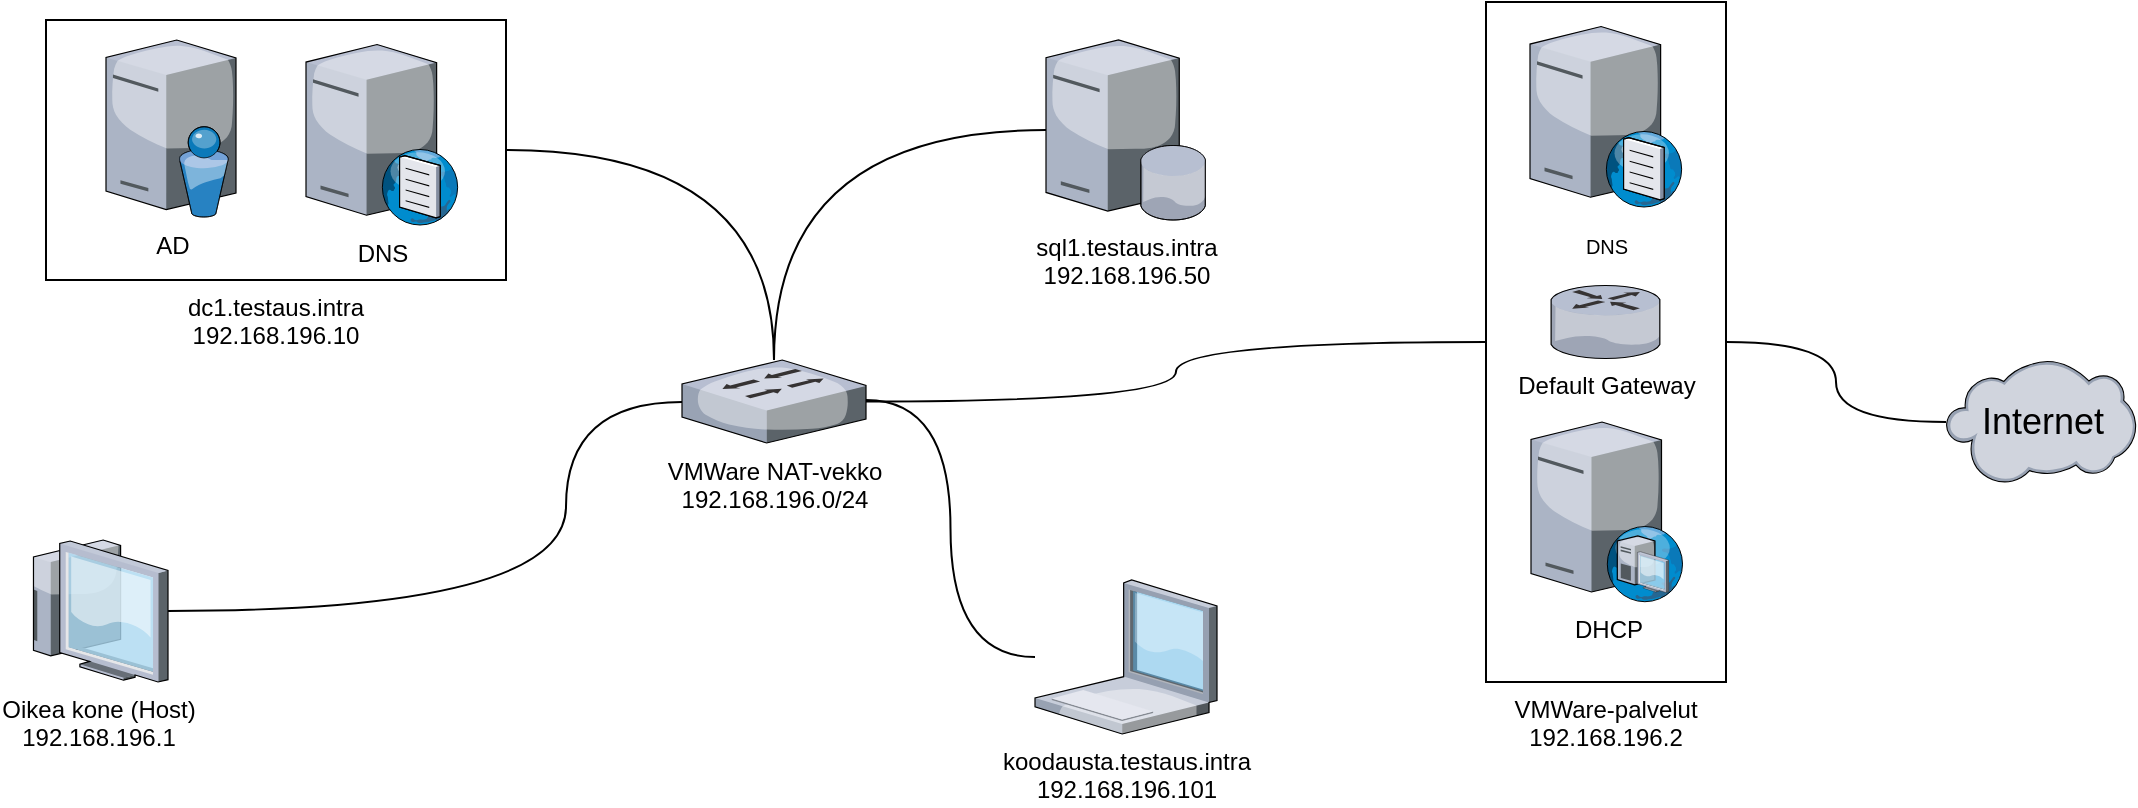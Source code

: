 <mxfile version="13.8.0" type="device"><diagram id="BIaAShzFwvJbJClMMbud" name="Page-1"><mxGraphModel dx="1422" dy="762" grid="1" gridSize="10" guides="1" tooltips="1" connect="1" arrows="1" fold="1" page="1" pageScale="1" pageWidth="1169" pageHeight="827" math="0" shadow="0"><root><mxCell id="0"/><mxCell id="1" parent="0"/><mxCell id="kpO8QVtsLrZW4dWQN_m0-22" style="edgeStyle=orthogonalEdgeStyle;curved=1;orthogonalLoop=1;jettySize=auto;html=1;endArrow=none;endFill=0;fontSize=12;" edge="1" parent="1" source="kpO8QVtsLrZW4dWQN_m0-2" target="kpO8QVtsLrZW4dWQN_m0-15"><mxGeometry relative="1" as="geometry"/></mxCell><mxCell id="kpO8QVtsLrZW4dWQN_m0-2" value="sql1.testaus.intra&lt;br&gt;192.168.196.50" style="verticalLabelPosition=bottom;aspect=fixed;html=1;verticalAlign=top;strokeColor=none;align=center;outlineConnect=0;shape=mxgraph.citrix.database_server;" vertex="1" parent="1"><mxGeometry x="600" y="50" width="80" height="90" as="geometry"/></mxCell><mxCell id="kpO8QVtsLrZW4dWQN_m0-3" value="Internet" style="verticalLabelPosition=middle;aspect=fixed;html=1;verticalAlign=middle;strokeColor=none;align=center;outlineConnect=0;shape=mxgraph.citrix.cloud;labelPosition=center;fontSize=18;" vertex="1" parent="1"><mxGeometry x="1050" y="210" width="95" height="62" as="geometry"/></mxCell><mxCell id="kpO8QVtsLrZW4dWQN_m0-13" value="" style="group" vertex="1" connectable="0" parent="1"><mxGeometry x="820" y="31" width="120" height="340" as="geometry"/></mxCell><mxCell id="kpO8QVtsLrZW4dWQN_m0-5" value="VMWare-palvelut&lt;br&gt;192.168.196.2" style="rounded=0;whiteSpace=wrap;html=1;fontSize=12;labelPosition=center;verticalLabelPosition=bottom;align=center;verticalAlign=top;" vertex="1" parent="kpO8QVtsLrZW4dWQN_m0-13"><mxGeometry width="120" height="340" as="geometry"/></mxCell><mxCell id="kpO8QVtsLrZW4dWQN_m0-4" value="Default Gateway" style="verticalLabelPosition=bottom;aspect=fixed;html=1;verticalAlign=top;strokeColor=none;align=center;outlineConnect=0;shape=mxgraph.citrix.router;fontSize=12;" vertex="1" parent="kpO8QVtsLrZW4dWQN_m0-13"><mxGeometry x="32.5" y="141.75" width="55" height="36.5" as="geometry"/></mxCell><mxCell id="kpO8QVtsLrZW4dWQN_m0-6" value="&lt;font size=&quot;1&quot;&gt;DNS&lt;/font&gt;" style="verticalLabelPosition=bottom;aspect=fixed;html=1;verticalAlign=top;strokeColor=none;align=center;outlineConnect=0;shape=mxgraph.citrix.dns_server;fontSize=18;" vertex="1" parent="kpO8QVtsLrZW4dWQN_m0-13"><mxGeometry x="22" y="10" width="76.5" height="92.5" as="geometry"/></mxCell><mxCell id="kpO8QVtsLrZW4dWQN_m0-7" value="DHCP" style="verticalLabelPosition=bottom;aspect=fixed;html=1;verticalAlign=top;strokeColor=none;align=center;outlineConnect=0;shape=mxgraph.citrix.dhcp_server;fontSize=12;" vertex="1" parent="kpO8QVtsLrZW4dWQN_m0-13"><mxGeometry x="22.5" y="210" width="76" height="90" as="geometry"/></mxCell><mxCell id="kpO8QVtsLrZW4dWQN_m0-14" value="" style="group" vertex="1" connectable="0" parent="1"><mxGeometry x="100" y="40" width="230" height="130" as="geometry"/></mxCell><mxCell id="kpO8QVtsLrZW4dWQN_m0-11" value="dc1.testaus.intra&lt;br&gt;192.168.196.10" style="rounded=0;whiteSpace=wrap;html=1;fontSize=12;labelPosition=center;verticalLabelPosition=bottom;align=center;verticalAlign=top;" vertex="1" parent="kpO8QVtsLrZW4dWQN_m0-14"><mxGeometry width="230" height="130" as="geometry"/></mxCell><mxCell id="kpO8QVtsLrZW4dWQN_m0-1" value="AD" style="verticalLabelPosition=bottom;aspect=fixed;html=1;verticalAlign=top;strokeColor=none;align=center;outlineConnect=0;shape=mxgraph.citrix.directory_server;" vertex="1" parent="kpO8QVtsLrZW4dWQN_m0-14"><mxGeometry x="30" y="10" width="65" height="88.5" as="geometry"/></mxCell><mxCell id="kpO8QVtsLrZW4dWQN_m0-10" value="DNS" style="verticalLabelPosition=bottom;aspect=fixed;html=1;verticalAlign=top;strokeColor=none;align=center;outlineConnect=0;shape=mxgraph.citrix.dns_server;fontSize=12;" vertex="1" parent="kpO8QVtsLrZW4dWQN_m0-14"><mxGeometry x="130" y="10" width="76.5" height="92.5" as="geometry"/></mxCell><mxCell id="kpO8QVtsLrZW4dWQN_m0-15" value="VMWare NAT-vekko&lt;br&gt;192.168.196.0/24" style="verticalLabelPosition=bottom;aspect=fixed;html=1;verticalAlign=top;strokeColor=none;align=center;outlineConnect=0;shape=mxgraph.citrix.switch;fontSize=12;" vertex="1" parent="1"><mxGeometry x="418" y="210" width="92" height="41.5" as="geometry"/></mxCell><mxCell id="kpO8QVtsLrZW4dWQN_m0-24" style="edgeStyle=orthogonalEdgeStyle;curved=1;orthogonalLoop=1;jettySize=auto;html=1;endArrow=none;endFill=0;fontSize=12;" edge="1" parent="1" source="kpO8QVtsLrZW4dWQN_m0-16" target="kpO8QVtsLrZW4dWQN_m0-15"><mxGeometry relative="1" as="geometry"><Array as="points"><mxPoint x="360" y="336"/><mxPoint x="360" y="231"/></Array></mxGeometry></mxCell><mxCell id="kpO8QVtsLrZW4dWQN_m0-16" value="Oikea kone (Host)&lt;br&gt;192.168.196.1" style="verticalLabelPosition=bottom;aspect=fixed;html=1;verticalAlign=top;strokeColor=none;align=center;outlineConnect=0;shape=mxgraph.citrix.thin_client;fontSize=12;" vertex="1" parent="1"><mxGeometry x="90" y="300" width="71" height="71" as="geometry"/></mxCell><mxCell id="kpO8QVtsLrZW4dWQN_m0-23" style="edgeStyle=orthogonalEdgeStyle;curved=1;orthogonalLoop=1;jettySize=auto;html=1;entryX=1;entryY=0.482;entryDx=0;entryDy=0;entryPerimeter=0;endArrow=none;endFill=0;fontSize=12;" edge="1" parent="1" source="kpO8QVtsLrZW4dWQN_m0-17" target="kpO8QVtsLrZW4dWQN_m0-15"><mxGeometry relative="1" as="geometry"/></mxCell><mxCell id="kpO8QVtsLrZW4dWQN_m0-17" value="koodausta.testaus.intra&lt;br&gt;192.168.196.101" style="verticalLabelPosition=bottom;aspect=fixed;html=1;verticalAlign=top;strokeColor=none;align=center;outlineConnect=0;shape=mxgraph.citrix.laptop_1;fontSize=12;" vertex="1" parent="1"><mxGeometry x="594.5" y="320" width="91" height="77" as="geometry"/></mxCell><mxCell id="kpO8QVtsLrZW4dWQN_m0-18" style="edgeStyle=orthogonalEdgeStyle;orthogonalLoop=1;jettySize=auto;html=1;entryX=0.543;entryY=0.048;entryDx=0;entryDy=0;entryPerimeter=0;fontSize=12;curved=1;endArrow=none;endFill=0;strokeColor=none;exitX=1;exitY=0.5;exitDx=0;exitDy=0;" edge="1" parent="1" source="kpO8QVtsLrZW4dWQN_m0-11" target="kpO8QVtsLrZW4dWQN_m0-15"><mxGeometry relative="1" as="geometry"/></mxCell><mxCell id="kpO8QVtsLrZW4dWQN_m0-21" style="edgeStyle=orthogonalEdgeStyle;curved=1;orthogonalLoop=1;jettySize=auto;html=1;endArrow=none;endFill=0;fontSize=12;" edge="1" parent="1" source="kpO8QVtsLrZW4dWQN_m0-11" target="kpO8QVtsLrZW4dWQN_m0-15"><mxGeometry relative="1" as="geometry"/></mxCell><mxCell id="kpO8QVtsLrZW4dWQN_m0-25" style="edgeStyle=orthogonalEdgeStyle;curved=1;orthogonalLoop=1;jettySize=auto;html=1;endArrow=none;endFill=0;fontSize=12;" edge="1" parent="1" source="kpO8QVtsLrZW4dWQN_m0-5" target="kpO8QVtsLrZW4dWQN_m0-15"><mxGeometry relative="1" as="geometry"/></mxCell><mxCell id="kpO8QVtsLrZW4dWQN_m0-26" style="edgeStyle=orthogonalEdgeStyle;curved=1;orthogonalLoop=1;jettySize=auto;html=1;endArrow=none;endFill=0;fontSize=12;" edge="1" parent="1" source="kpO8QVtsLrZW4dWQN_m0-5" target="kpO8QVtsLrZW4dWQN_m0-3"><mxGeometry relative="1" as="geometry"/></mxCell></root></mxGraphModel></diagram></mxfile>